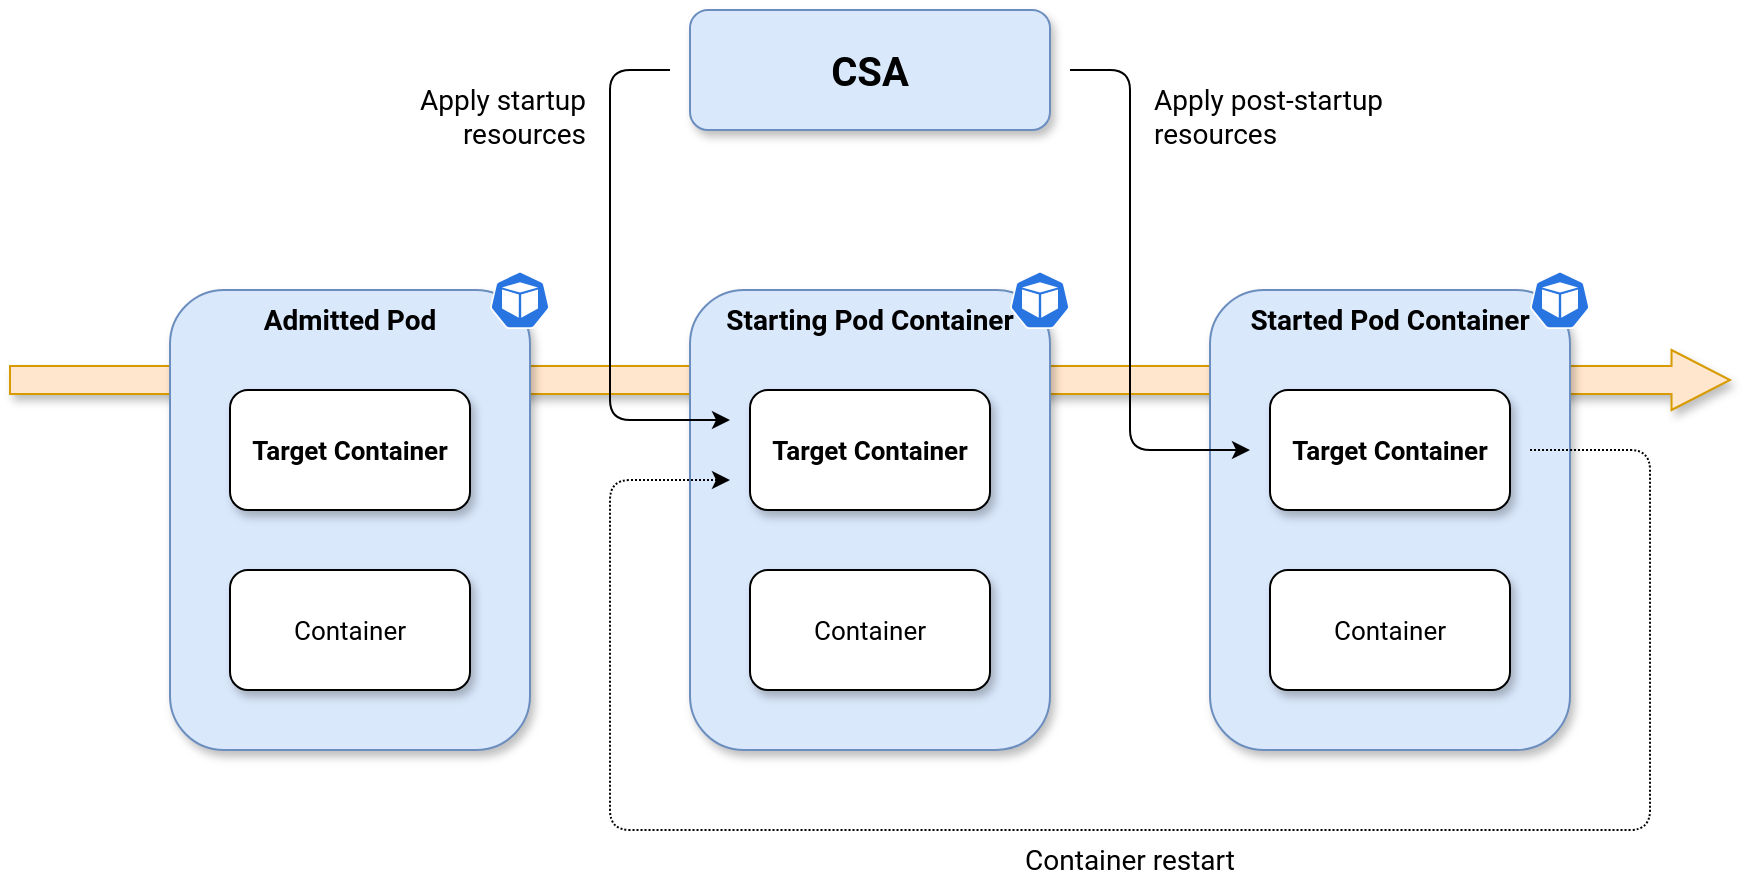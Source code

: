 <mxfile version="16.4.11" type="device"><diagram id="p9m8jUBFKAgSdfs-yQCO" name="overview"><mxGraphModel dx="1102" dy="865" grid="1" gridSize="10" guides="1" tooltips="1" connect="1" arrows="1" fold="1" page="1" pageScale="1" pageWidth="1169" pageHeight="827" background="none" math="0" shadow="0"><root><mxCell id="0"/><mxCell id="1" parent="0"/><mxCell id="USM4KZeauZkhOktTbPx5-30" value="" style="shape=singleArrow;whiteSpace=wrap;html=1;shadow=1;fontFamily=Roboto;fontSource=https%3A%2F%2Ffonts.googleapis.com%2Fcss%3Ffamily%3DRoboto;fontSize=14;fillColor=#ffe6cc;strokeColor=#d79b00;arrowWidth=0.467;arrowSize=0.034;sketch=0;gradientDirection=west;" parent="1" vertex="1"><mxGeometry x="40" y="210" width="860" height="30" as="geometry"/></mxCell><mxCell id="USM4KZeauZkhOktTbPx5-2" value="Admitted Pod" style="rounded=1;whiteSpace=wrap;html=1;verticalAlign=top;fontSize=14;fontStyle=1;fontFamily=Roboto;fontSource=https%3A%2F%2Ffonts.googleapis.com%2Fcss%3Ffamily%3DRoboto;fillColor=#dae8fc;strokeColor=#6c8ebf;shadow=1;glass=0;" parent="1" vertex="1"><mxGeometry x="120" y="180" width="180" height="230" as="geometry"/></mxCell><mxCell id="USM4KZeauZkhOktTbPx5-3" value="Target Container" style="rounded=1;whiteSpace=wrap;html=1;fontSize=13;fontFamily=Roboto;fontSource=https%3A%2F%2Ffonts.googleapis.com%2Fcss%3Ffamily%3DRoboto;fontStyle=1;shadow=1;" parent="1" vertex="1"><mxGeometry x="150" y="230" width="120" height="60" as="geometry"/></mxCell><mxCell id="USM4KZeauZkhOktTbPx5-4" value="Container" style="rounded=1;whiteSpace=wrap;html=1;fontSize=13;fontFamily=Roboto;fontSource=https%3A%2F%2Ffonts.googleapis.com%2Fcss%3Ffamily%3DRoboto;shadow=1;" parent="1" vertex="1"><mxGeometry x="150" y="320" width="120" height="60" as="geometry"/></mxCell><mxCell id="USM4KZeauZkhOktTbPx5-1" value="" style="sketch=0;html=1;dashed=0;whitespace=wrap;fillColor=#2875E2;strokeColor=#ffffff;points=[[0.005,0.63,0],[0.1,0.2,0],[0.9,0.2,0],[0.5,0,0],[0.995,0.63,0],[0.72,0.99,0],[0.5,1,0],[0.28,0.99,0]];shape=mxgraph.kubernetes.icon;prIcon=pod" parent="1" vertex="1"><mxGeometry x="280" y="170" width="30" height="30" as="geometry"/></mxCell><mxCell id="USM4KZeauZkhOktTbPx5-5" value="Starting Pod Container" style="rounded=1;whiteSpace=wrap;html=1;verticalAlign=top;fontSize=14;fontStyle=1;fontFamily=Roboto;fontSource=https%3A%2F%2Ffonts.googleapis.com%2Fcss%3Ffamily%3DRoboto;fillColor=#dae8fc;strokeColor=#6c8ebf;shadow=1;" parent="1" vertex="1"><mxGeometry x="380" y="180" width="180" height="230" as="geometry"/></mxCell><mxCell id="USM4KZeauZkhOktTbPx5-6" value="Target Container" style="rounded=1;whiteSpace=wrap;html=1;fontSize=13;fontFamily=Roboto;fontSource=https%3A%2F%2Ffonts.googleapis.com%2Fcss%3Ffamily%3DRoboto;fontStyle=1;shadow=1;" parent="1" vertex="1"><mxGeometry x="410" y="230" width="120" height="60" as="geometry"/></mxCell><mxCell id="USM4KZeauZkhOktTbPx5-7" value="Container" style="rounded=1;whiteSpace=wrap;html=1;fontSize=13;fontFamily=Roboto;fontSource=https%3A%2F%2Ffonts.googleapis.com%2Fcss%3Ffamily%3DRoboto;shadow=1;" parent="1" vertex="1"><mxGeometry x="410" y="320" width="120" height="60" as="geometry"/></mxCell><mxCell id="USM4KZeauZkhOktTbPx5-8" value="Started Pod Container" style="rounded=1;whiteSpace=wrap;html=1;verticalAlign=top;fontSize=14;fontStyle=1;fontFamily=Roboto;fontSource=https%3A%2F%2Ffonts.googleapis.com%2Fcss%3Ffamily%3DRoboto;fillColor=#dae8fc;strokeColor=#6c8ebf;shadow=1;" parent="1" vertex="1"><mxGeometry x="640" y="180" width="180" height="230" as="geometry"/></mxCell><mxCell id="USM4KZeauZkhOktTbPx5-23" style="edgeStyle=orthogonalEdgeStyle;rounded=1;orthogonalLoop=1;jettySize=auto;html=1;fontFamily=Roboto;fontSource=https%3A%2F%2Ffonts.googleapis.com%2Fcss%3Ffamily%3DRoboto;fontSize=14;dashed=1;dashPattern=1 1;" parent="1" edge="1"><mxGeometry relative="1" as="geometry"><mxPoint x="800" y="260" as="sourcePoint"/><mxPoint x="400" y="275" as="targetPoint"/><Array as="points"><mxPoint x="860" y="260"/><mxPoint x="860" y="450"/><mxPoint x="340" y="450"/><mxPoint x="340" y="275"/></Array></mxGeometry></mxCell><mxCell id="USM4KZeauZkhOktTbPx5-9" value="Target Container" style="rounded=1;whiteSpace=wrap;html=1;fontSize=13;fontFamily=Roboto;fontSource=https%3A%2F%2Ffonts.googleapis.com%2Fcss%3Ffamily%3DRoboto;fontStyle=1;shadow=1;" parent="1" vertex="1"><mxGeometry x="670" y="230" width="120" height="60" as="geometry"/></mxCell><mxCell id="USM4KZeauZkhOktTbPx5-10" value="Container" style="rounded=1;whiteSpace=wrap;html=1;fontSize=13;fontFamily=Roboto;fontSource=https%3A%2F%2Ffonts.googleapis.com%2Fcss%3Ffamily%3DRoboto;shadow=1;" parent="1" vertex="1"><mxGeometry x="670" y="320" width="120" height="60" as="geometry"/></mxCell><mxCell id="USM4KZeauZkhOktTbPx5-11" value="" style="sketch=0;html=1;dashed=0;whitespace=wrap;fillColor=#2875E2;strokeColor=#ffffff;points=[[0.005,0.63,0],[0.1,0.2,0],[0.9,0.2,0],[0.5,0,0],[0.995,0.63,0],[0.72,0.99,0],[0.5,1,0],[0.28,0.99,0]];shape=mxgraph.kubernetes.icon;prIcon=pod" parent="1" vertex="1"><mxGeometry x="540" y="170" width="30" height="30" as="geometry"/></mxCell><mxCell id="USM4KZeauZkhOktTbPx5-12" value="" style="sketch=0;html=1;dashed=0;whitespace=wrap;fillColor=#2875E2;strokeColor=#ffffff;points=[[0.005,0.63,0],[0.1,0.2,0],[0.9,0.2,0],[0.5,0,0],[0.995,0.63,0],[0.72,0.99,0],[0.5,1,0],[0.28,0.99,0]];shape=mxgraph.kubernetes.icon;prIcon=pod" parent="1" vertex="1"><mxGeometry x="800" y="170" width="30" height="30" as="geometry"/></mxCell><mxCell id="USM4KZeauZkhOktTbPx5-18" style="edgeStyle=orthogonalEdgeStyle;rounded=1;orthogonalLoop=1;jettySize=auto;html=1;fontFamily=Roboto;fontSource=https%3A%2F%2Ffonts.googleapis.com%2Fcss%3Ffamily%3DRoboto;fontSize=20;" parent="1" edge="1"><mxGeometry relative="1" as="geometry"><mxPoint x="570" y="70" as="sourcePoint"/><mxPoint x="660" y="260" as="targetPoint"/><Array as="points"><mxPoint x="600" y="70"/><mxPoint x="600" y="260"/></Array></mxGeometry></mxCell><mxCell id="USM4KZeauZkhOktTbPx5-22" style="edgeStyle=orthogonalEdgeStyle;rounded=1;orthogonalLoop=1;jettySize=auto;html=1;fontFamily=Roboto;fontSource=https%3A%2F%2Ffonts.googleapis.com%2Fcss%3Ffamily%3DRoboto;fontSize=14;spacingTop=0;spacingLeft=0;spacingBottom=0;" parent="1" edge="1"><mxGeometry relative="1" as="geometry"><mxPoint x="370" y="70" as="sourcePoint"/><mxPoint x="400" y="245" as="targetPoint"/><Array as="points"><mxPoint x="340" y="70"/><mxPoint x="340" y="245"/></Array></mxGeometry></mxCell><mxCell id="USM4KZeauZkhOktTbPx5-13" value="CSA" style="rounded=1;whiteSpace=wrap;html=1;verticalAlign=middle;fontSize=20;fontStyle=1;fontFamily=Roboto;fontSource=https%3A%2F%2Ffonts.googleapis.com%2Fcss%3Ffamily%3DRoboto;fillColor=#dae8fc;strokeColor=#6c8ebf;shadow=1;" parent="1" vertex="1"><mxGeometry x="380" y="40" width="180" height="60" as="geometry"/></mxCell><mxCell id="USM4KZeauZkhOktTbPx5-20" value="Apply startup&lt;br&gt;resources" style="text;html=1;strokeColor=none;fillColor=none;align=right;verticalAlign=top;whiteSpace=wrap;rounded=0;fontFamily=Roboto;fontSource=https%3A%2F%2Ffonts.googleapis.com%2Fcss%3Ffamily%3DRoboto;fontSize=14;" parent="1" vertex="1"><mxGeometry x="170" y="70" width="160" height="50" as="geometry"/></mxCell><mxCell id="USM4KZeauZkhOktTbPx5-21" value="Apply post-startup&lt;br&gt;resources" style="text;html=1;strokeColor=none;fillColor=none;align=left;verticalAlign=top;whiteSpace=wrap;rounded=0;fontFamily=Roboto;fontSource=https%3A%2F%2Ffonts.googleapis.com%2Fcss%3Ffamily%3DRoboto;fontSize=14;" parent="1" vertex="1"><mxGeometry x="610" y="70" width="190" height="50" as="geometry"/></mxCell><mxCell id="USM4KZeauZkhOktTbPx5-24" value="Container restart" style="text;html=1;strokeColor=none;fillColor=none;align=center;verticalAlign=top;whiteSpace=wrap;rounded=0;fontFamily=Roboto;fontSource=https%3A%2F%2Ffonts.googleapis.com%2Fcss%3Ffamily%3DRoboto;fontSize=14;" parent="1" vertex="1"><mxGeometry x="340" y="450" width="520" height="30" as="geometry"/></mxCell></root></mxGraphModel></diagram></mxfile>